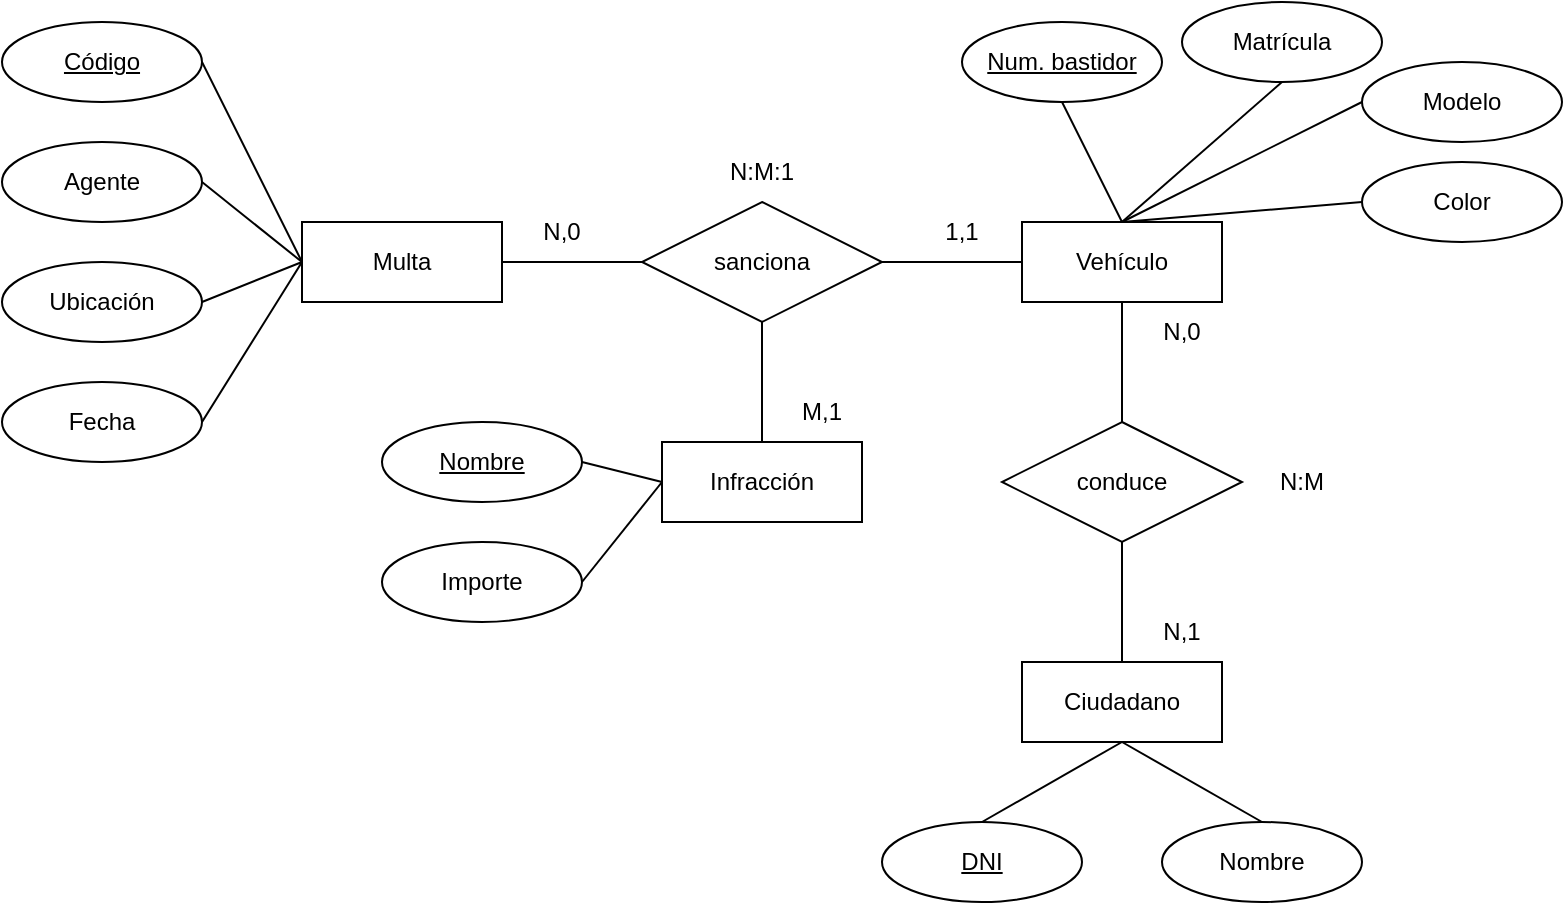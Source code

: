 <mxfile version="22.1.21" type="github">
  <diagram id="R2lEEEUBdFMjLlhIrx00" name="Page-1">
    <mxGraphModel dx="1194" dy="647" grid="1" gridSize="10" guides="1" tooltips="1" connect="1" arrows="1" fold="1" page="1" pageScale="1" pageWidth="850" pageHeight="1100" math="0" shadow="0" extFonts="Permanent Marker^https://fonts.googleapis.com/css?family=Permanent+Marker">
      <root>
        <mxCell id="0" />
        <mxCell id="1" parent="0" />
        <mxCell id="zhOCAM1c0npdO9R88cS_-1" value="Multa" style="whiteSpace=wrap;html=1;align=center;" vertex="1" parent="1">
          <mxGeometry x="190" y="130" width="100" height="40" as="geometry" />
        </mxCell>
        <mxCell id="zhOCAM1c0npdO9R88cS_-2" value="sanciona" style="shape=rhombus;perimeter=rhombusPerimeter;whiteSpace=wrap;html=1;align=center;" vertex="1" parent="1">
          <mxGeometry x="360" y="120" width="120" height="60" as="geometry" />
        </mxCell>
        <mxCell id="zhOCAM1c0npdO9R88cS_-3" value="Vehículo" style="whiteSpace=wrap;html=1;align=center;" vertex="1" parent="1">
          <mxGeometry x="550" y="130" width="100" height="40" as="geometry" />
        </mxCell>
        <mxCell id="zhOCAM1c0npdO9R88cS_-4" value="Infracción" style="whiteSpace=wrap;html=1;align=center;" vertex="1" parent="1">
          <mxGeometry x="370" y="240" width="100" height="40" as="geometry" />
        </mxCell>
        <mxCell id="zhOCAM1c0npdO9R88cS_-5" value="" style="endArrow=none;html=1;rounded=0;exitX=1;exitY=0.5;exitDx=0;exitDy=0;entryX=0;entryY=0.5;entryDx=0;entryDy=0;" edge="1" parent="1" source="zhOCAM1c0npdO9R88cS_-1" target="zhOCAM1c0npdO9R88cS_-2">
          <mxGeometry relative="1" as="geometry">
            <mxPoint x="300" y="290" as="sourcePoint" />
            <mxPoint x="460" y="290" as="targetPoint" />
          </mxGeometry>
        </mxCell>
        <mxCell id="zhOCAM1c0npdO9R88cS_-6" value="" style="endArrow=none;html=1;rounded=0;exitX=1;exitY=0.5;exitDx=0;exitDy=0;entryX=0;entryY=0.5;entryDx=0;entryDy=0;" edge="1" parent="1" source="zhOCAM1c0npdO9R88cS_-2" target="zhOCAM1c0npdO9R88cS_-3">
          <mxGeometry relative="1" as="geometry">
            <mxPoint x="300" y="290" as="sourcePoint" />
            <mxPoint x="460" y="290" as="targetPoint" />
          </mxGeometry>
        </mxCell>
        <mxCell id="zhOCAM1c0npdO9R88cS_-7" value="" style="endArrow=none;html=1;rounded=0;exitX=0.5;exitY=1;exitDx=0;exitDy=0;entryX=0.5;entryY=0;entryDx=0;entryDy=0;" edge="1" parent="1" source="zhOCAM1c0npdO9R88cS_-2" target="zhOCAM1c0npdO9R88cS_-4">
          <mxGeometry relative="1" as="geometry">
            <mxPoint x="300" y="290" as="sourcePoint" />
            <mxPoint x="460" y="290" as="targetPoint" />
          </mxGeometry>
        </mxCell>
        <mxCell id="zhOCAM1c0npdO9R88cS_-8" value="conduce" style="shape=rhombus;perimeter=rhombusPerimeter;whiteSpace=wrap;html=1;align=center;" vertex="1" parent="1">
          <mxGeometry x="540" y="230" width="120" height="60" as="geometry" />
        </mxCell>
        <mxCell id="zhOCAM1c0npdO9R88cS_-9" value="Ciudadano" style="whiteSpace=wrap;html=1;align=center;" vertex="1" parent="1">
          <mxGeometry x="550" y="350" width="100" height="40" as="geometry" />
        </mxCell>
        <mxCell id="zhOCAM1c0npdO9R88cS_-10" value="" style="endArrow=none;html=1;rounded=0;exitX=0.5;exitY=1;exitDx=0;exitDy=0;" edge="1" parent="1" source="zhOCAM1c0npdO9R88cS_-3" target="zhOCAM1c0npdO9R88cS_-8">
          <mxGeometry relative="1" as="geometry">
            <mxPoint x="300" y="290" as="sourcePoint" />
            <mxPoint x="460" y="290" as="targetPoint" />
          </mxGeometry>
        </mxCell>
        <mxCell id="zhOCAM1c0npdO9R88cS_-11" value="" style="endArrow=none;html=1;rounded=0;entryX=0.5;entryY=1;entryDx=0;entryDy=0;exitX=0.5;exitY=0;exitDx=0;exitDy=0;" edge="1" parent="1" source="zhOCAM1c0npdO9R88cS_-9" target="zhOCAM1c0npdO9R88cS_-8">
          <mxGeometry relative="1" as="geometry">
            <mxPoint x="300" y="290" as="sourcePoint" />
            <mxPoint x="460" y="290" as="targetPoint" />
          </mxGeometry>
        </mxCell>
        <mxCell id="zhOCAM1c0npdO9R88cS_-12" value="Código" style="ellipse;whiteSpace=wrap;html=1;align=center;fontStyle=4;" vertex="1" parent="1">
          <mxGeometry x="40" y="30" width="100" height="40" as="geometry" />
        </mxCell>
        <mxCell id="zhOCAM1c0npdO9R88cS_-13" value="Agente" style="ellipse;whiteSpace=wrap;html=1;align=center;" vertex="1" parent="1">
          <mxGeometry x="40" y="90" width="100" height="40" as="geometry" />
        </mxCell>
        <mxCell id="zhOCAM1c0npdO9R88cS_-14" value="Ubicación" style="ellipse;whiteSpace=wrap;html=1;align=center;" vertex="1" parent="1">
          <mxGeometry x="40" y="150" width="100" height="40" as="geometry" />
        </mxCell>
        <mxCell id="zhOCAM1c0npdO9R88cS_-15" value="Fecha" style="ellipse;whiteSpace=wrap;html=1;align=center;" vertex="1" parent="1">
          <mxGeometry x="40" y="210" width="100" height="40" as="geometry" />
        </mxCell>
        <mxCell id="zhOCAM1c0npdO9R88cS_-16" value="" style="endArrow=none;html=1;rounded=0;entryX=0;entryY=0.5;entryDx=0;entryDy=0;exitX=1;exitY=0.5;exitDx=0;exitDy=0;" edge="1" parent="1" source="zhOCAM1c0npdO9R88cS_-12" target="zhOCAM1c0npdO9R88cS_-1">
          <mxGeometry relative="1" as="geometry">
            <mxPoint x="200" y="40" as="sourcePoint" />
            <mxPoint x="300" y="50" as="targetPoint" />
          </mxGeometry>
        </mxCell>
        <mxCell id="zhOCAM1c0npdO9R88cS_-17" value="" style="endArrow=none;html=1;rounded=0;exitX=1;exitY=0.5;exitDx=0;exitDy=0;entryX=0;entryY=0.5;entryDx=0;entryDy=0;" edge="1" parent="1" source="zhOCAM1c0npdO9R88cS_-13" target="zhOCAM1c0npdO9R88cS_-1">
          <mxGeometry relative="1" as="geometry">
            <mxPoint x="300" y="290" as="sourcePoint" />
            <mxPoint x="460" y="290" as="targetPoint" />
          </mxGeometry>
        </mxCell>
        <mxCell id="zhOCAM1c0npdO9R88cS_-18" value="" style="endArrow=none;html=1;rounded=0;exitX=1;exitY=0.5;exitDx=0;exitDy=0;entryX=0;entryY=0.5;entryDx=0;entryDy=0;" edge="1" parent="1" source="zhOCAM1c0npdO9R88cS_-14" target="zhOCAM1c0npdO9R88cS_-1">
          <mxGeometry relative="1" as="geometry">
            <mxPoint x="300" y="290" as="sourcePoint" />
            <mxPoint x="460" y="290" as="targetPoint" />
          </mxGeometry>
        </mxCell>
        <mxCell id="zhOCAM1c0npdO9R88cS_-20" value="" style="endArrow=none;html=1;rounded=0;exitX=1;exitY=0.5;exitDx=0;exitDy=0;entryX=0;entryY=0.5;entryDx=0;entryDy=0;" edge="1" parent="1" source="zhOCAM1c0npdO9R88cS_-15" target="zhOCAM1c0npdO9R88cS_-1">
          <mxGeometry relative="1" as="geometry">
            <mxPoint x="300" y="290" as="sourcePoint" />
            <mxPoint x="460" y="290" as="targetPoint" />
          </mxGeometry>
        </mxCell>
        <mxCell id="zhOCAM1c0npdO9R88cS_-21" value="Importe" style="ellipse;whiteSpace=wrap;html=1;align=center;" vertex="1" parent="1">
          <mxGeometry x="230" y="290" width="100" height="40" as="geometry" />
        </mxCell>
        <mxCell id="zhOCAM1c0npdO9R88cS_-22" value="Nombre" style="ellipse;whiteSpace=wrap;html=1;align=center;fontStyle=4;" vertex="1" parent="1">
          <mxGeometry x="230" y="230" width="100" height="40" as="geometry" />
        </mxCell>
        <mxCell id="zhOCAM1c0npdO9R88cS_-23" value="" style="endArrow=none;html=1;rounded=0;exitX=1;exitY=0.5;exitDx=0;exitDy=0;entryX=0;entryY=0.5;entryDx=0;entryDy=0;" edge="1" parent="1" source="zhOCAM1c0npdO9R88cS_-22" target="zhOCAM1c0npdO9R88cS_-4">
          <mxGeometry relative="1" as="geometry">
            <mxPoint x="300" y="290" as="sourcePoint" />
            <mxPoint x="370" y="320" as="targetPoint" />
          </mxGeometry>
        </mxCell>
        <mxCell id="zhOCAM1c0npdO9R88cS_-24" value="" style="endArrow=none;html=1;rounded=0;exitX=1;exitY=0.5;exitDx=0;exitDy=0;entryX=0;entryY=0.5;entryDx=0;entryDy=0;" edge="1" parent="1" source="zhOCAM1c0npdO9R88cS_-21" target="zhOCAM1c0npdO9R88cS_-4">
          <mxGeometry relative="1" as="geometry">
            <mxPoint x="300" y="290" as="sourcePoint" />
            <mxPoint x="460" y="290" as="targetPoint" />
          </mxGeometry>
        </mxCell>
        <mxCell id="zhOCAM1c0npdO9R88cS_-25" value="Num. bastidor" style="ellipse;whiteSpace=wrap;html=1;align=center;fontStyle=4;" vertex="1" parent="1">
          <mxGeometry x="520" y="30" width="100" height="40" as="geometry" />
        </mxCell>
        <mxCell id="zhOCAM1c0npdO9R88cS_-26" value="Matrícula" style="ellipse;whiteSpace=wrap;html=1;align=center;" vertex="1" parent="1">
          <mxGeometry x="630" y="20" width="100" height="40" as="geometry" />
        </mxCell>
        <mxCell id="zhOCAM1c0npdO9R88cS_-27" value="Modelo" style="ellipse;whiteSpace=wrap;html=1;align=center;" vertex="1" parent="1">
          <mxGeometry x="720" y="50" width="100" height="40" as="geometry" />
        </mxCell>
        <mxCell id="zhOCAM1c0npdO9R88cS_-28" value="Color" style="ellipse;whiteSpace=wrap;html=1;align=center;" vertex="1" parent="1">
          <mxGeometry x="720" y="100" width="100" height="40" as="geometry" />
        </mxCell>
        <mxCell id="zhOCAM1c0npdO9R88cS_-29" value="" style="endArrow=none;html=1;rounded=0;entryX=0.5;entryY=1;entryDx=0;entryDy=0;exitX=0.5;exitY=0;exitDx=0;exitDy=0;" edge="1" parent="1" source="zhOCAM1c0npdO9R88cS_-3" target="zhOCAM1c0npdO9R88cS_-25">
          <mxGeometry relative="1" as="geometry">
            <mxPoint x="300" y="290" as="sourcePoint" />
            <mxPoint x="460" y="290" as="targetPoint" />
          </mxGeometry>
        </mxCell>
        <mxCell id="zhOCAM1c0npdO9R88cS_-30" value="" style="endArrow=none;html=1;rounded=0;entryX=0.5;entryY=1;entryDx=0;entryDy=0;exitX=0.5;exitY=0;exitDx=0;exitDy=0;" edge="1" parent="1" source="zhOCAM1c0npdO9R88cS_-3" target="zhOCAM1c0npdO9R88cS_-26">
          <mxGeometry relative="1" as="geometry">
            <mxPoint x="300" y="290" as="sourcePoint" />
            <mxPoint x="460" y="290" as="targetPoint" />
          </mxGeometry>
        </mxCell>
        <mxCell id="zhOCAM1c0npdO9R88cS_-31" value="" style="endArrow=none;html=1;rounded=0;entryX=0;entryY=0.5;entryDx=0;entryDy=0;exitX=0.5;exitY=0;exitDx=0;exitDy=0;" edge="1" parent="1" source="zhOCAM1c0npdO9R88cS_-3" target="zhOCAM1c0npdO9R88cS_-27">
          <mxGeometry relative="1" as="geometry">
            <mxPoint x="300" y="290" as="sourcePoint" />
            <mxPoint x="460" y="290" as="targetPoint" />
          </mxGeometry>
        </mxCell>
        <mxCell id="zhOCAM1c0npdO9R88cS_-32" value="" style="endArrow=none;html=1;rounded=0;entryX=0;entryY=0.5;entryDx=0;entryDy=0;exitX=0.5;exitY=0;exitDx=0;exitDy=0;" edge="1" parent="1" source="zhOCAM1c0npdO9R88cS_-3" target="zhOCAM1c0npdO9R88cS_-28">
          <mxGeometry relative="1" as="geometry">
            <mxPoint x="300" y="290" as="sourcePoint" />
            <mxPoint x="460" y="290" as="targetPoint" />
          </mxGeometry>
        </mxCell>
        <mxCell id="zhOCAM1c0npdO9R88cS_-33" value="Nombre" style="ellipse;whiteSpace=wrap;html=1;align=center;" vertex="1" parent="1">
          <mxGeometry x="620" y="430" width="100" height="40" as="geometry" />
        </mxCell>
        <mxCell id="zhOCAM1c0npdO9R88cS_-34" value="DNI" style="ellipse;whiteSpace=wrap;html=1;align=center;fontStyle=4;" vertex="1" parent="1">
          <mxGeometry x="480" y="430" width="100" height="40" as="geometry" />
        </mxCell>
        <mxCell id="zhOCAM1c0npdO9R88cS_-35" value="" style="endArrow=none;html=1;rounded=0;entryX=0.5;entryY=1;entryDx=0;entryDy=0;exitX=0.5;exitY=0;exitDx=0;exitDy=0;" edge="1" parent="1" source="zhOCAM1c0npdO9R88cS_-34" target="zhOCAM1c0npdO9R88cS_-9">
          <mxGeometry relative="1" as="geometry">
            <mxPoint x="300" y="290" as="sourcePoint" />
            <mxPoint x="460" y="290" as="targetPoint" />
          </mxGeometry>
        </mxCell>
        <mxCell id="zhOCAM1c0npdO9R88cS_-36" value="" style="endArrow=none;html=1;rounded=0;entryX=0.5;entryY=1;entryDx=0;entryDy=0;exitX=0.5;exitY=0;exitDx=0;exitDy=0;" edge="1" parent="1" source="zhOCAM1c0npdO9R88cS_-33" target="zhOCAM1c0npdO9R88cS_-9">
          <mxGeometry relative="1" as="geometry">
            <mxPoint x="300" y="290" as="sourcePoint" />
            <mxPoint x="460" y="290" as="targetPoint" />
          </mxGeometry>
        </mxCell>
        <mxCell id="zhOCAM1c0npdO9R88cS_-37" value="N,0" style="text;html=1;strokeColor=none;fillColor=none;align=center;verticalAlign=middle;whiteSpace=wrap;rounded=0;" vertex="1" parent="1">
          <mxGeometry x="290" y="120" width="60" height="30" as="geometry" />
        </mxCell>
        <mxCell id="zhOCAM1c0npdO9R88cS_-38" value="1,1" style="text;html=1;strokeColor=none;fillColor=none;align=center;verticalAlign=middle;whiteSpace=wrap;rounded=0;" vertex="1" parent="1">
          <mxGeometry x="490" y="120" width="60" height="30" as="geometry" />
        </mxCell>
        <mxCell id="zhOCAM1c0npdO9R88cS_-39" value="N:M:1" style="text;html=1;strokeColor=none;fillColor=none;align=center;verticalAlign=middle;whiteSpace=wrap;rounded=0;" vertex="1" parent="1">
          <mxGeometry x="390" y="90" width="60" height="30" as="geometry" />
        </mxCell>
        <mxCell id="zhOCAM1c0npdO9R88cS_-40" value="M,1" style="text;html=1;strokeColor=none;fillColor=none;align=center;verticalAlign=middle;whiteSpace=wrap;rounded=0;" vertex="1" parent="1">
          <mxGeometry x="420" y="210" width="60" height="30" as="geometry" />
        </mxCell>
        <mxCell id="zhOCAM1c0npdO9R88cS_-41" value="N,0" style="text;html=1;strokeColor=none;fillColor=none;align=center;verticalAlign=middle;whiteSpace=wrap;rounded=0;" vertex="1" parent="1">
          <mxGeometry x="600" y="170" width="60" height="30" as="geometry" />
        </mxCell>
        <mxCell id="zhOCAM1c0npdO9R88cS_-42" value="N,1" style="text;html=1;strokeColor=none;fillColor=none;align=center;verticalAlign=middle;whiteSpace=wrap;rounded=0;" vertex="1" parent="1">
          <mxGeometry x="600" y="320" width="60" height="30" as="geometry" />
        </mxCell>
        <mxCell id="zhOCAM1c0npdO9R88cS_-43" value="N:M" style="text;html=1;strokeColor=none;fillColor=none;align=center;verticalAlign=middle;whiteSpace=wrap;rounded=0;" vertex="1" parent="1">
          <mxGeometry x="660" y="245" width="60" height="30" as="geometry" />
        </mxCell>
      </root>
    </mxGraphModel>
  </diagram>
</mxfile>
